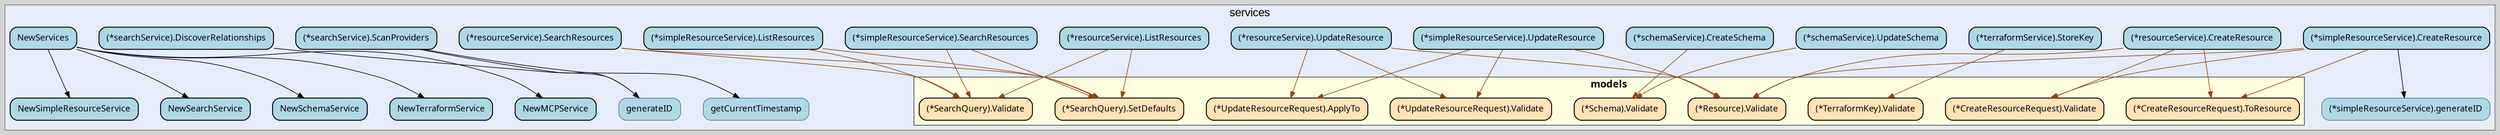 digraph gocallvis {
    label="";
    labeljust="l";
    fontname="Arial";
    fontsize="14";
    rankdir="TB";
    bgcolor="lightgray";
    style="solid";
    penwidth="0.5";
    pad="0.0";
    nodesep="0.5";

    node [shape="box" style="filled,rounded" fillcolor="honeydew" fontname="Verdana" penwidth="1.0" margin="0.16,0.0"];
    edge [minlen="2"]

    subgraph "cluster_focus" {
        bgcolor="#e6ecfa";
label="services";
labelloc="t";
labeljust="c";
fontsize="18";
        
        "(*github.com/LederWorks/siros/backend/internal/services.searchService).ScanProviders" [ fillcolor="lightblue" label="(*searchService).ScanProviders" penwidth="1.5" tooltip="(*github.com/LederWorks/siros/backend/internal/services.searchService).ScanProviders | defined in search.go:170\nat search.go:177: calling [github.com/LederWorks/siros/backend/internal/services.generateID]\nat search.go:180: calling [github.com/LederWorks/siros/backend/internal/services.getCurrentTimestamp]\nat search.go:181: calling [github.com/LederWorks/siros/backend/internal/services.getCurrentTimestamp]" ]
        "github.com/LederWorks/siros/backend/internal/services.generateID" [ tooltip="github.com/LederWorks/siros/backend/internal/services.generateID | defined in search.go:271" fillcolor="lightblue" label="generateID" penwidth="0.5" ]
        "github.com/LederWorks/siros/backend/internal/services.getCurrentTimestamp" [ fillcolor="lightblue" label="getCurrentTimestamp" penwidth="0.5" tooltip="github.com/LederWorks/siros/backend/internal/services.getCurrentTimestamp | defined in search.go:276" ]
        "(*github.com/LederWorks/siros/backend/internal/services.simpleResourceService).ListResources" [ fillcolor="lightblue" label="(*simpleResourceService).ListResources" penwidth="1.5" tooltip="(*github.com/LederWorks/siros/backend/internal/services.simpleResourceService).ListResources | defined in simple_resource.go:132\nat simple_resource.go:134: calling [(*github.com/LederWorks/siros/backend/internal/models.SearchQuery).Validate]\nat simple_resource.go:137: calling [(*github.com/LederWorks/siros/backend/internal/models.SearchQuery).SetDefaults]" ]
        "(*github.com/LederWorks/siros/backend/internal/services.resourceService).UpdateResource" [ tooltip="(*github.com/LederWorks/siros/backend/internal/services.resourceService).UpdateResource | defined in resource.go:174\nat resource.go:198: calling [(*github.com/LederWorks/siros/backend/internal/models.UpdateResourceRequest).ApplyTo]\nat resource.go:201: calling [(*github.com/LederWorks/siros/backend/internal/models.Resource).Validate]\nat resource.go:184: calling [(*github.com/LederWorks/siros/backend/internal/models.UpdateResourceRequest).Validate]" fillcolor="lightblue" label="(*resourceService).UpdateResource" penwidth="1.5" ]
        "(*github.com/LederWorks/siros/backend/internal/services.simpleResourceService).CreateResource" [ fillcolor="lightblue" label="(*simpleResourceService).CreateResource" penwidth="1.5" tooltip="(*github.com/LederWorks/siros/backend/internal/services.simpleResourceService).CreateResource | defined in simple_resource.go:38\nat simple_resource.go:48: calling [(*github.com/LederWorks/siros/backend/internal/services.simpleResourceService).generateID]\nat simple_resource.go:45: calling [(*github.com/LederWorks/siros/backend/internal/models.CreateResourceRequest).ToResource]\nat simple_resource.go:51: calling [(*github.com/LederWorks/siros/backend/internal/models.Resource).Validate]\nat simple_resource.go:40: calling [(*github.com/LederWorks/siros/backend/internal/models.CreateResourceRequest).Validate]" ]
        "(*github.com/LederWorks/siros/backend/internal/services.simpleResourceService).generateID" [ penwidth="0.5" tooltip="(*github.com/LederWorks/siros/backend/internal/services.simpleResourceService).generateID | defined in simple_resource.go:29" fillcolor="lightblue" label="(*simpleResourceService).generateID" ]
        "(*github.com/LederWorks/siros/backend/internal/services.simpleResourceService).UpdateResource" [ fillcolor="lightblue" label="(*simpleResourceService).UpdateResource" penwidth="1.5" tooltip="(*github.com/LederWorks/siros/backend/internal/services.simpleResourceService).UpdateResource | defined in simple_resource.go:77\nat simple_resource.go:87: calling [(*github.com/LederWorks/siros/backend/internal/models.UpdateResourceRequest).Validate]\nat simple_resource.go:98: calling [(*github.com/LederWorks/siros/backend/internal/models.UpdateResourceRequest).ApplyTo]\nat simple_resource.go:101: calling [(*github.com/LederWorks/siros/backend/internal/models.Resource).Validate]" ]
        "(*github.com/LederWorks/siros/backend/internal/services.resourceService).ListResources" [ label="(*resourceService).ListResources" penwidth="1.5" tooltip="(*github.com/LederWorks/siros/backend/internal/services.resourceService).ListResources | defined in resource.go:269\nat resource.go:274: calling [(*github.com/LederWorks/siros/backend/internal/models.SearchQuery).SetDefaults]\nat resource.go:271: calling [(*github.com/LederWorks/siros/backend/internal/models.SearchQuery).Validate]" fillcolor="lightblue" ]
        "(*github.com/LederWorks/siros/backend/internal/services.simpleResourceService).SearchResources" [ fillcolor="lightblue" label="(*simpleResourceService).SearchResources" penwidth="1.5" tooltip="(*github.com/LederWorks/siros/backend/internal/services.simpleResourceService).SearchResources | defined in simple_resource.go:147\nat simple_resource.go:149: calling [(*github.com/LederWorks/siros/backend/internal/models.SearchQuery).Validate]\nat simple_resource.go:152: calling [(*github.com/LederWorks/siros/backend/internal/models.SearchQuery).SetDefaults]" ]
        "(*github.com/LederWorks/siros/backend/internal/services.terraformService).StoreKey" [ penwidth="1.5" tooltip="(*github.com/LederWorks/siros/backend/internal/services.terraformService).StoreKey | defined in schema_terraform_mcp.go:67\nat schema_terraform_mcp.go:68: calling [(*github.com/LederWorks/siros/backend/internal/models.TerraformKey).Validate]" fillcolor="lightblue" label="(*terraformService).StoreKey" ]
        "(*github.com/LederWorks/siros/backend/internal/services.resourceService).SearchResources" [ fillcolor="lightblue" label="(*resourceService).SearchResources" penwidth="1.5" tooltip="(*github.com/LederWorks/siros/backend/internal/services.resourceService).SearchResources | defined in resource.go:284\nat resource.go:289: calling [(*github.com/LederWorks/siros/backend/internal/models.SearchQuery).SetDefaults]\nat resource.go:286: calling [(*github.com/LederWorks/siros/backend/internal/models.SearchQuery).Validate]" ]
        "github.com/LederWorks/siros/backend/internal/services.NewServices" [ fillcolor="lightblue" label="NewServices" penwidth="1.5" tooltip="github.com/LederWorks/siros/backend/internal/services.NewServices | defined in services.go:64\nat services.go:67: calling [github.com/LederWorks/siros/backend/internal/services.NewSimpleResourceService]\nat services.go:68: calling [github.com/LederWorks/siros/backend/internal/services.NewSearchService]\nat services.go:70: calling [github.com/LederWorks/siros/backend/internal/services.NewTerraformService]\nat services.go:71: calling [github.com/LederWorks/siros/backend/internal/services.NewMCPService]\nat services.go:69: calling [github.com/LederWorks/siros/backend/internal/services.NewSchemaService]" ]
        "github.com/LederWorks/siros/backend/internal/services.NewSimpleResourceService" [ penwidth="1.5" tooltip="github.com/LederWorks/siros/backend/internal/services.NewSimpleResourceService | defined in simple_resource.go:21" fillcolor="lightblue" label="NewSimpleResourceService" ]
        "github.com/LederWorks/siros/backend/internal/services.NewSearchService" [ label="NewSearchService" penwidth="1.5" tooltip="github.com/LederWorks/siros/backend/internal/services.NewSearchService | defined in search.go:18" fillcolor="lightblue" ]
        "github.com/LederWorks/siros/backend/internal/services.NewSchemaService" [ label="NewSchemaService" penwidth="1.5" tooltip="github.com/LederWorks/siros/backend/internal/services.NewSchemaService | defined in schema_terraform_mcp.go:18" fillcolor="lightblue" ]
        "github.com/LederWorks/siros/backend/internal/services.NewTerraformService" [ fillcolor="lightblue" label="NewTerraformService" penwidth="1.5" tooltip="github.com/LederWorks/siros/backend/internal/services.NewTerraformService | defined in schema_terraform_mcp.go:60" ]
        "github.com/LederWorks/siros/backend/internal/services.NewMCPService" [ fillcolor="lightblue" label="NewMCPService" penwidth="1.5" tooltip="github.com/LederWorks/siros/backend/internal/services.NewMCPService | defined in schema_terraform_mcp.go:103" ]
        "(*github.com/LederWorks/siros/backend/internal/services.schemaService).UpdateSchema" [ fillcolor="lightblue" label="(*schemaService).UpdateSchema" penwidth="1.5" tooltip="(*github.com/LederWorks/siros/backend/internal/services.schemaService).UpdateSchema | defined in schema_terraform_mcp.go:41\nat schema_terraform_mcp.go:42: calling [(*github.com/LederWorks/siros/backend/internal/models.Schema).Validate]" ]
        "(*github.com/LederWorks/siros/backend/internal/services.schemaService).CreateSchema" [ penwidth="1.5" tooltip="(*github.com/LederWorks/siros/backend/internal/services.schemaService).CreateSchema | defined in schema_terraform_mcp.go:25\nat schema_terraform_mcp.go:26: calling [(*github.com/LederWorks/siros/backend/internal/models.Schema).Validate]" fillcolor="lightblue" label="(*schemaService).CreateSchema" ]
        "(*github.com/LederWorks/siros/backend/internal/services.resourceService).CreateResource" [ label="(*resourceService).CreateResource" penwidth="1.5" tooltip="(*github.com/LederWorks/siros/backend/internal/services.resourceService).CreateResource | defined in resource.go:118\nat resource.go:131: calling [(*github.com/LederWorks/siros/backend/internal/models.Resource).Validate]\nat resource.go:125: calling [(*github.com/LederWorks/siros/backend/internal/models.CreateResourceRequest).ToResource]\nat resource.go:120: calling [(*github.com/LederWorks/siros/backend/internal/models.CreateResourceRequest).Validate]" fillcolor="lightblue" ]
        "(*github.com/LederWorks/siros/backend/internal/services.searchService).DiscoverRelationships" [ fillcolor="lightblue" label="(*searchService).DiscoverRelationships" penwidth="1.5" tooltip="(*github.com/LederWorks/siros/backend/internal/services.searchService).DiscoverRelationships | defined in search.go:212\nat search.go:251: calling [github.com/LederWorks/siros/backend/internal/services.generateID]" ]
        
        subgraph "cluster_github.com/LederWorks/siros/backend/internal/models" {
        penwidth="0.8";
fontsize="16";
style="filled";
fillcolor="lightyellow";
fontname="Tahoma bold";
URL="/?f=github.com/LederWorks/siros/backend/internal/models";
tooltip="package: github.com/LederWorks/siros/backend/internal/models";
rank="sink";
label="models";
        
        "(*github.com/LederWorks/siros/backend/internal/models.SearchQuery).Validate" [ fillcolor="moccasin" label="(*SearchQuery).Validate" penwidth="1.5" tooltip="(*github.com/LederWorks/siros/backend/internal/models.SearchQuery).Validate | defined in resource.go:216" ]
        "(*github.com/LederWorks/siros/backend/internal/models.SearchQuery).SetDefaults" [ fillcolor="moccasin" label="(*SearchQuery).SetDefaults" penwidth="1.5" tooltip="(*github.com/LederWorks/siros/backend/internal/models.SearchQuery).SetDefaults | defined in resource.go:233" ]
        "(*github.com/LederWorks/siros/backend/internal/models.UpdateResourceRequest).Validate" [ fillcolor="moccasin" label="(*UpdateResourceRequest).Validate" penwidth="1.5" tooltip="(*github.com/LederWorks/siros/backend/internal/models.UpdateResourceRequest).Validate | defined in resource.go:334" ]
        "(*github.com/LederWorks/siros/backend/internal/models.UpdateResourceRequest).ApplyTo" [ penwidth="1.5" tooltip="(*github.com/LederWorks/siros/backend/internal/models.UpdateResourceRequest).ApplyTo | defined in resource.go:342" fillcolor="moccasin" label="(*UpdateResourceRequest).ApplyTo" ]
        "(*github.com/LederWorks/siros/backend/internal/models.Resource).Validate" [ tooltip="(*github.com/LederWorks/siros/backend/internal/models.Resource).Validate | defined in resource.go:43" fillcolor="moccasin" label="(*Resource).Validate" penwidth="1.5" ]
        "(*github.com/LederWorks/siros/backend/internal/models.CreateResourceRequest).Validate" [ penwidth="1.5" tooltip="(*github.com/LederWorks/siros/backend/internal/models.CreateResourceRequest).Validate | defined in resource.go:289" fillcolor="moccasin" label="(*CreateResourceRequest).Validate" ]
        "(*github.com/LederWorks/siros/backend/internal/models.CreateResourceRequest).ToResource" [ label="(*CreateResourceRequest).ToResource" penwidth="1.5" tooltip="(*github.com/LederWorks/siros/backend/internal/models.CreateResourceRequest).ToResource | defined in resource.go:310" fillcolor="moccasin" ]
        "(*github.com/LederWorks/siros/backend/internal/models.TerraformKey).Validate" [ fillcolor="moccasin" label="(*TerraformKey).Validate" penwidth="1.5" tooltip="(*github.com/LederWorks/siros/backend/internal/models.TerraformKey).Validate | defined in resource.go:262" ]
        "(*github.com/LederWorks/siros/backend/internal/models.Schema).Validate" [ tooltip="(*github.com/LederWorks/siros/backend/internal/models.Schema).Validate | defined in resource.go:138" fillcolor="moccasin" label="(*Schema).Validate" penwidth="1.5" ]
        
    }

    }

    "(*github.com/LederWorks/siros/backend/internal/services.resourceService).UpdateResource" -> "(*github.com/LederWorks/siros/backend/internal/models.UpdateResourceRequest).ApplyTo" [ color="saddlebrown" tooltip="at resource.go:198: calling [(*github.com/LederWorks/siros/backend/internal/models.UpdateResourceRequest).ApplyTo]" ]
    "(*github.com/LederWorks/siros/backend/internal/services.simpleResourceService).CreateResource" -> "(*github.com/LederWorks/siros/backend/internal/services.simpleResourceService).generateID" [ tooltip="at simple_resource.go:48: calling [(*github.com/LederWorks/siros/backend/internal/services.simpleResourceService).generateID]" ]
    "github.com/LederWorks/siros/backend/internal/services.NewServices" -> "github.com/LederWorks/siros/backend/internal/services.NewSimpleResourceService" [ tooltip="at services.go:67: calling [github.com/LederWorks/siros/backend/internal/services.NewSimpleResourceService]" ]
    "(*github.com/LederWorks/siros/backend/internal/services.searchService).ScanProviders" -> "github.com/LederWorks/siros/backend/internal/services.generateID" [ tooltip="at search.go:177: calling [github.com/LederWorks/siros/backend/internal/services.generateID]" ]
    "(*github.com/LederWorks/siros/backend/internal/services.searchService).ScanProviders" -> "github.com/LederWorks/siros/backend/internal/services.getCurrentTimestamp" [ tooltip="at search.go:180: calling [github.com/LederWorks/siros/backend/internal/services.getCurrentTimestamp]\nat search.go:181: calling [github.com/LederWorks/siros/backend/internal/services.getCurrentTimestamp]" ]
    "(*github.com/LederWorks/siros/backend/internal/services.resourceService).UpdateResource" -> "(*github.com/LederWorks/siros/backend/internal/models.Resource).Validate" [ tooltip="at resource.go:201: calling [(*github.com/LederWorks/siros/backend/internal/models.Resource).Validate]" color="saddlebrown" ]
    "(*github.com/LederWorks/siros/backend/internal/services.resourceService).ListResources" -> "(*github.com/LederWorks/siros/backend/internal/models.SearchQuery).SetDefaults" [ color="saddlebrown" tooltip="at resource.go:274: calling [(*github.com/LederWorks/siros/backend/internal/models.SearchQuery).SetDefaults]" ]
    "github.com/LederWorks/siros/backend/internal/services.NewServices" -> "github.com/LederWorks/siros/backend/internal/services.NewSearchService" [ tooltip="at services.go:68: calling [github.com/LederWorks/siros/backend/internal/services.NewSearchService]" ]
    "github.com/LederWorks/siros/backend/internal/services.NewServices" -> "github.com/LederWorks/siros/backend/internal/services.NewTerraformService" [ tooltip="at services.go:70: calling [github.com/LederWorks/siros/backend/internal/services.NewTerraformService]" ]
    "(*github.com/LederWorks/siros/backend/internal/services.schemaService).CreateSchema" -> "(*github.com/LederWorks/siros/backend/internal/models.Schema).Validate" [ color="saddlebrown" tooltip="at schema_terraform_mcp.go:26: calling [(*github.com/LederWorks/siros/backend/internal/models.Schema).Validate]" ]
    "(*github.com/LederWorks/siros/backend/internal/services.simpleResourceService).SearchResources" -> "(*github.com/LederWorks/siros/backend/internal/models.SearchQuery).Validate" [ color="saddlebrown" tooltip="at simple_resource.go:149: calling [(*github.com/LederWorks/siros/backend/internal/models.SearchQuery).Validate]" ]
    "github.com/LederWorks/siros/backend/internal/services.NewServices" -> "github.com/LederWorks/siros/backend/internal/services.NewMCPService" [ tooltip="at services.go:71: calling [github.com/LederWorks/siros/backend/internal/services.NewMCPService]" ]
    "(*github.com/LederWorks/siros/backend/internal/services.simpleResourceService).ListResources" -> "(*github.com/LederWorks/siros/backend/internal/models.SearchQuery).Validate" [ tooltip="at simple_resource.go:134: calling [(*github.com/LederWorks/siros/backend/internal/models.SearchQuery).Validate]" color="saddlebrown" ]
    "(*github.com/LederWorks/siros/backend/internal/services.simpleResourceService).CreateResource" -> "(*github.com/LederWorks/siros/backend/internal/models.CreateResourceRequest).ToResource" [ color="saddlebrown" tooltip="at simple_resource.go:45: calling [(*github.com/LederWorks/siros/backend/internal/models.CreateResourceRequest).ToResource]" ]
    "(*github.com/LederWorks/siros/backend/internal/services.simpleResourceService).CreateResource" -> "(*github.com/LederWorks/siros/backend/internal/models.Resource).Validate" [ color="saddlebrown" tooltip="at simple_resource.go:51: calling [(*github.com/LederWorks/siros/backend/internal/models.Resource).Validate]" ]
    "(*github.com/LederWorks/siros/backend/internal/services.simpleResourceService).UpdateResource" -> "(*github.com/LederWorks/siros/backend/internal/models.UpdateResourceRequest).Validate" [ color="saddlebrown" tooltip="at simple_resource.go:87: calling [(*github.com/LederWorks/siros/backend/internal/models.UpdateResourceRequest).Validate]" ]
    "(*github.com/LederWorks/siros/backend/internal/services.schemaService).UpdateSchema" -> "(*github.com/LederWorks/siros/backend/internal/models.Schema).Validate" [ color="saddlebrown" tooltip="at schema_terraform_mcp.go:42: calling [(*github.com/LederWorks/siros/backend/internal/models.Schema).Validate]" ]
    "(*github.com/LederWorks/siros/backend/internal/services.simpleResourceService).CreateResource" -> "(*github.com/LederWorks/siros/backend/internal/models.CreateResourceRequest).Validate" [ color="saddlebrown" tooltip="at simple_resource.go:40: calling [(*github.com/LederWorks/siros/backend/internal/models.CreateResourceRequest).Validate]" ]
    "(*github.com/LederWorks/siros/backend/internal/services.simpleResourceService).UpdateResource" -> "(*github.com/LederWorks/siros/backend/internal/models.UpdateResourceRequest).ApplyTo" [ tooltip="at simple_resource.go:98: calling [(*github.com/LederWorks/siros/backend/internal/models.UpdateResourceRequest).ApplyTo]" color="saddlebrown" ]
    "(*github.com/LederWorks/siros/backend/internal/services.simpleResourceService).UpdateResource" -> "(*github.com/LederWorks/siros/backend/internal/models.Resource).Validate" [ color="saddlebrown" tooltip="at simple_resource.go:101: calling [(*github.com/LederWorks/siros/backend/internal/models.Resource).Validate]" ]
    "github.com/LederWorks/siros/backend/internal/services.NewServices" -> "github.com/LederWorks/siros/backend/internal/services.NewSchemaService" [ tooltip="at services.go:69: calling [github.com/LederWorks/siros/backend/internal/services.NewSchemaService]" ]
    "(*github.com/LederWorks/siros/backend/internal/services.resourceService).UpdateResource" -> "(*github.com/LederWorks/siros/backend/internal/models.UpdateResourceRequest).Validate" [ tooltip="at resource.go:184: calling [(*github.com/LederWorks/siros/backend/internal/models.UpdateResourceRequest).Validate]" color="saddlebrown" ]
    "(*github.com/LederWorks/siros/backend/internal/services.resourceService).CreateResource" -> "(*github.com/LederWorks/siros/backend/internal/models.Resource).Validate" [ color="saddlebrown" tooltip="at resource.go:131: calling [(*github.com/LederWorks/siros/backend/internal/models.Resource).Validate]" ]
    "(*github.com/LederWorks/siros/backend/internal/services.simpleResourceService).ListResources" -> "(*github.com/LederWorks/siros/backend/internal/models.SearchQuery).SetDefaults" [ color="saddlebrown" tooltip="at simple_resource.go:137: calling [(*github.com/LederWorks/siros/backend/internal/models.SearchQuery).SetDefaults]" ]
    "(*github.com/LederWorks/siros/backend/internal/services.resourceService).ListResources" -> "(*github.com/LederWorks/siros/backend/internal/models.SearchQuery).Validate" [ color="saddlebrown" tooltip="at resource.go:271: calling [(*github.com/LederWorks/siros/backend/internal/models.SearchQuery).Validate]" ]
    "(*github.com/LederWorks/siros/backend/internal/services.simpleResourceService).SearchResources" -> "(*github.com/LederWorks/siros/backend/internal/models.SearchQuery).SetDefaults" [ color="saddlebrown" tooltip="at simple_resource.go:152: calling [(*github.com/LederWorks/siros/backend/internal/models.SearchQuery).SetDefaults]" ]
    "(*github.com/LederWorks/siros/backend/internal/services.resourceService).SearchResources" -> "(*github.com/LederWorks/siros/backend/internal/models.SearchQuery).SetDefaults" [ color="saddlebrown" tooltip="at resource.go:289: calling [(*github.com/LederWorks/siros/backend/internal/models.SearchQuery).SetDefaults]" ]
    "(*github.com/LederWorks/siros/backend/internal/services.resourceService).CreateResource" -> "(*github.com/LederWorks/siros/backend/internal/models.CreateResourceRequest).ToResource" [ color="saddlebrown" tooltip="at resource.go:125: calling [(*github.com/LederWorks/siros/backend/internal/models.CreateResourceRequest).ToResource]" ]
    "(*github.com/LederWorks/siros/backend/internal/services.terraformService).StoreKey" -> "(*github.com/LederWorks/siros/backend/internal/models.TerraformKey).Validate" [ color="saddlebrown" tooltip="at schema_terraform_mcp.go:68: calling [(*github.com/LederWorks/siros/backend/internal/models.TerraformKey).Validate]" ]
    "(*github.com/LederWorks/siros/backend/internal/services.resourceService).SearchResources" -> "(*github.com/LederWorks/siros/backend/internal/models.SearchQuery).Validate" [ color="saddlebrown" tooltip="at resource.go:286: calling [(*github.com/LederWorks/siros/backend/internal/models.SearchQuery).Validate]" ]
    "(*github.com/LederWorks/siros/backend/internal/services.resourceService).CreateResource" -> "(*github.com/LederWorks/siros/backend/internal/models.CreateResourceRequest).Validate" [ color="saddlebrown" tooltip="at resource.go:120: calling [(*github.com/LederWorks/siros/backend/internal/models.CreateResourceRequest).Validate]" ]
    "(*github.com/LederWorks/siros/backend/internal/services.searchService).DiscoverRelationships" -> "github.com/LederWorks/siros/backend/internal/services.generateID" [ tooltip="at search.go:251: calling [github.com/LederWorks/siros/backend/internal/services.generateID]" ]
}
